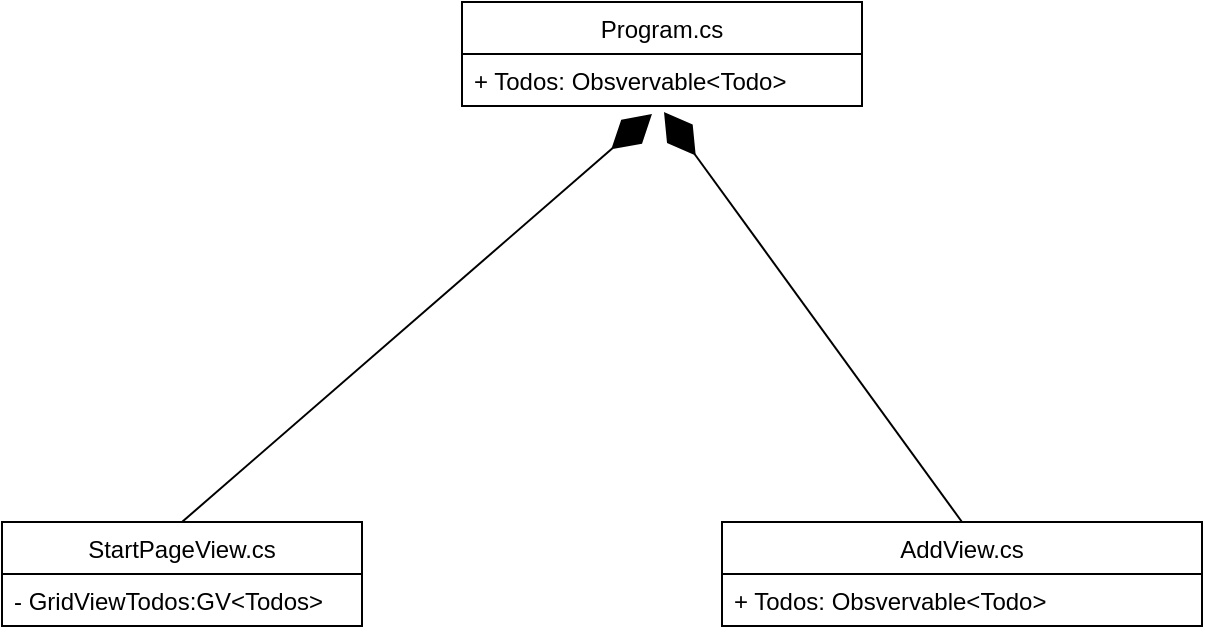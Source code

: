 <mxfile version="15.8.7" type="device"><diagram id="GuWaN67l80f70MfuawnP" name="Page-1"><mxGraphModel dx="1102" dy="905" grid="1" gridSize="10" guides="1" tooltips="1" connect="1" arrows="1" fold="1" page="1" pageScale="1" pageWidth="1654" pageHeight="1169" math="0" shadow="0"><root><mxCell id="0"/><mxCell id="1" parent="0"/><mxCell id="aSDjtZHapfwmF23jq7Sy-1" value="Program.cs" style="swimlane;fontStyle=0;childLayout=stackLayout;horizontal=1;startSize=26;fillColor=none;horizontalStack=0;resizeParent=1;resizeParentMax=0;resizeLast=0;collapsible=1;marginBottom=0;" vertex="1" parent="1"><mxGeometry x="490" y="140" width="200" height="52" as="geometry"/></mxCell><mxCell id="aSDjtZHapfwmF23jq7Sy-2" value="+ Todos: Obsvervable&lt;Todo&gt;" style="text;strokeColor=none;fillColor=none;align=left;verticalAlign=top;spacingLeft=4;spacingRight=4;overflow=hidden;rotatable=0;points=[[0,0.5],[1,0.5]];portConstraint=eastwest;" vertex="1" parent="aSDjtZHapfwmF23jq7Sy-1"><mxGeometry y="26" width="200" height="26" as="geometry"/></mxCell><mxCell id="aSDjtZHapfwmF23jq7Sy-5" value="StartPageView.cs" style="swimlane;fontStyle=0;childLayout=stackLayout;horizontal=1;startSize=26;fillColor=none;horizontalStack=0;resizeParent=1;resizeParentMax=0;resizeLast=0;collapsible=1;marginBottom=0;" vertex="1" parent="1"><mxGeometry x="260" y="400" width="180" height="52" as="geometry"/></mxCell><mxCell id="aSDjtZHapfwmF23jq7Sy-6" value="- GridViewTodos:GV&lt;Todos&gt;" style="text;strokeColor=none;fillColor=none;align=left;verticalAlign=top;spacingLeft=4;spacingRight=4;overflow=hidden;rotatable=0;points=[[0,0.5],[1,0.5]];portConstraint=eastwest;" vertex="1" parent="aSDjtZHapfwmF23jq7Sy-5"><mxGeometry y="26" width="180" height="26" as="geometry"/></mxCell><mxCell id="aSDjtZHapfwmF23jq7Sy-9" value="AddView.cs" style="swimlane;fontStyle=0;childLayout=stackLayout;horizontal=1;startSize=26;fillColor=none;horizontalStack=0;resizeParent=1;resizeParentMax=0;resizeLast=0;collapsible=1;marginBottom=0;" vertex="1" parent="1"><mxGeometry x="620" y="400" width="240" height="52" as="geometry"/></mxCell><mxCell id="aSDjtZHapfwmF23jq7Sy-13" value="+ Todos: Obsvervable&lt;Todo&gt;" style="text;strokeColor=none;fillColor=none;align=left;verticalAlign=top;spacingLeft=4;spacingRight=4;overflow=hidden;rotatable=0;points=[[0,0.5],[1,0.5]];portConstraint=eastwest;" vertex="1" parent="aSDjtZHapfwmF23jq7Sy-9"><mxGeometry y="26" width="240" height="26" as="geometry"/></mxCell><mxCell id="aSDjtZHapfwmF23jq7Sy-15" value="" style="endArrow=diamondThin;endFill=1;endSize=24;html=1;rounded=0;exitX=0.5;exitY=0;exitDx=0;exitDy=0;entryX=0.475;entryY=1.154;entryDx=0;entryDy=0;entryPerimeter=0;" edge="1" parent="1" source="aSDjtZHapfwmF23jq7Sy-5" target="aSDjtZHapfwmF23jq7Sy-2"><mxGeometry width="160" relative="1" as="geometry"><mxPoint x="480" y="460" as="sourcePoint"/><mxPoint x="640" y="460" as="targetPoint"/></mxGeometry></mxCell><mxCell id="aSDjtZHapfwmF23jq7Sy-16" value="" style="endArrow=diamondThin;endFill=1;endSize=24;html=1;rounded=0;exitX=0.5;exitY=0;exitDx=0;exitDy=0;entryX=0.505;entryY=1.115;entryDx=0;entryDy=0;entryPerimeter=0;" edge="1" parent="1" source="aSDjtZHapfwmF23jq7Sy-9" target="aSDjtZHapfwmF23jq7Sy-2"><mxGeometry width="160" relative="1" as="geometry"><mxPoint x="630" y="580" as="sourcePoint"/><mxPoint x="790" y="580" as="targetPoint"/></mxGeometry></mxCell></root></mxGraphModel></diagram></mxfile>